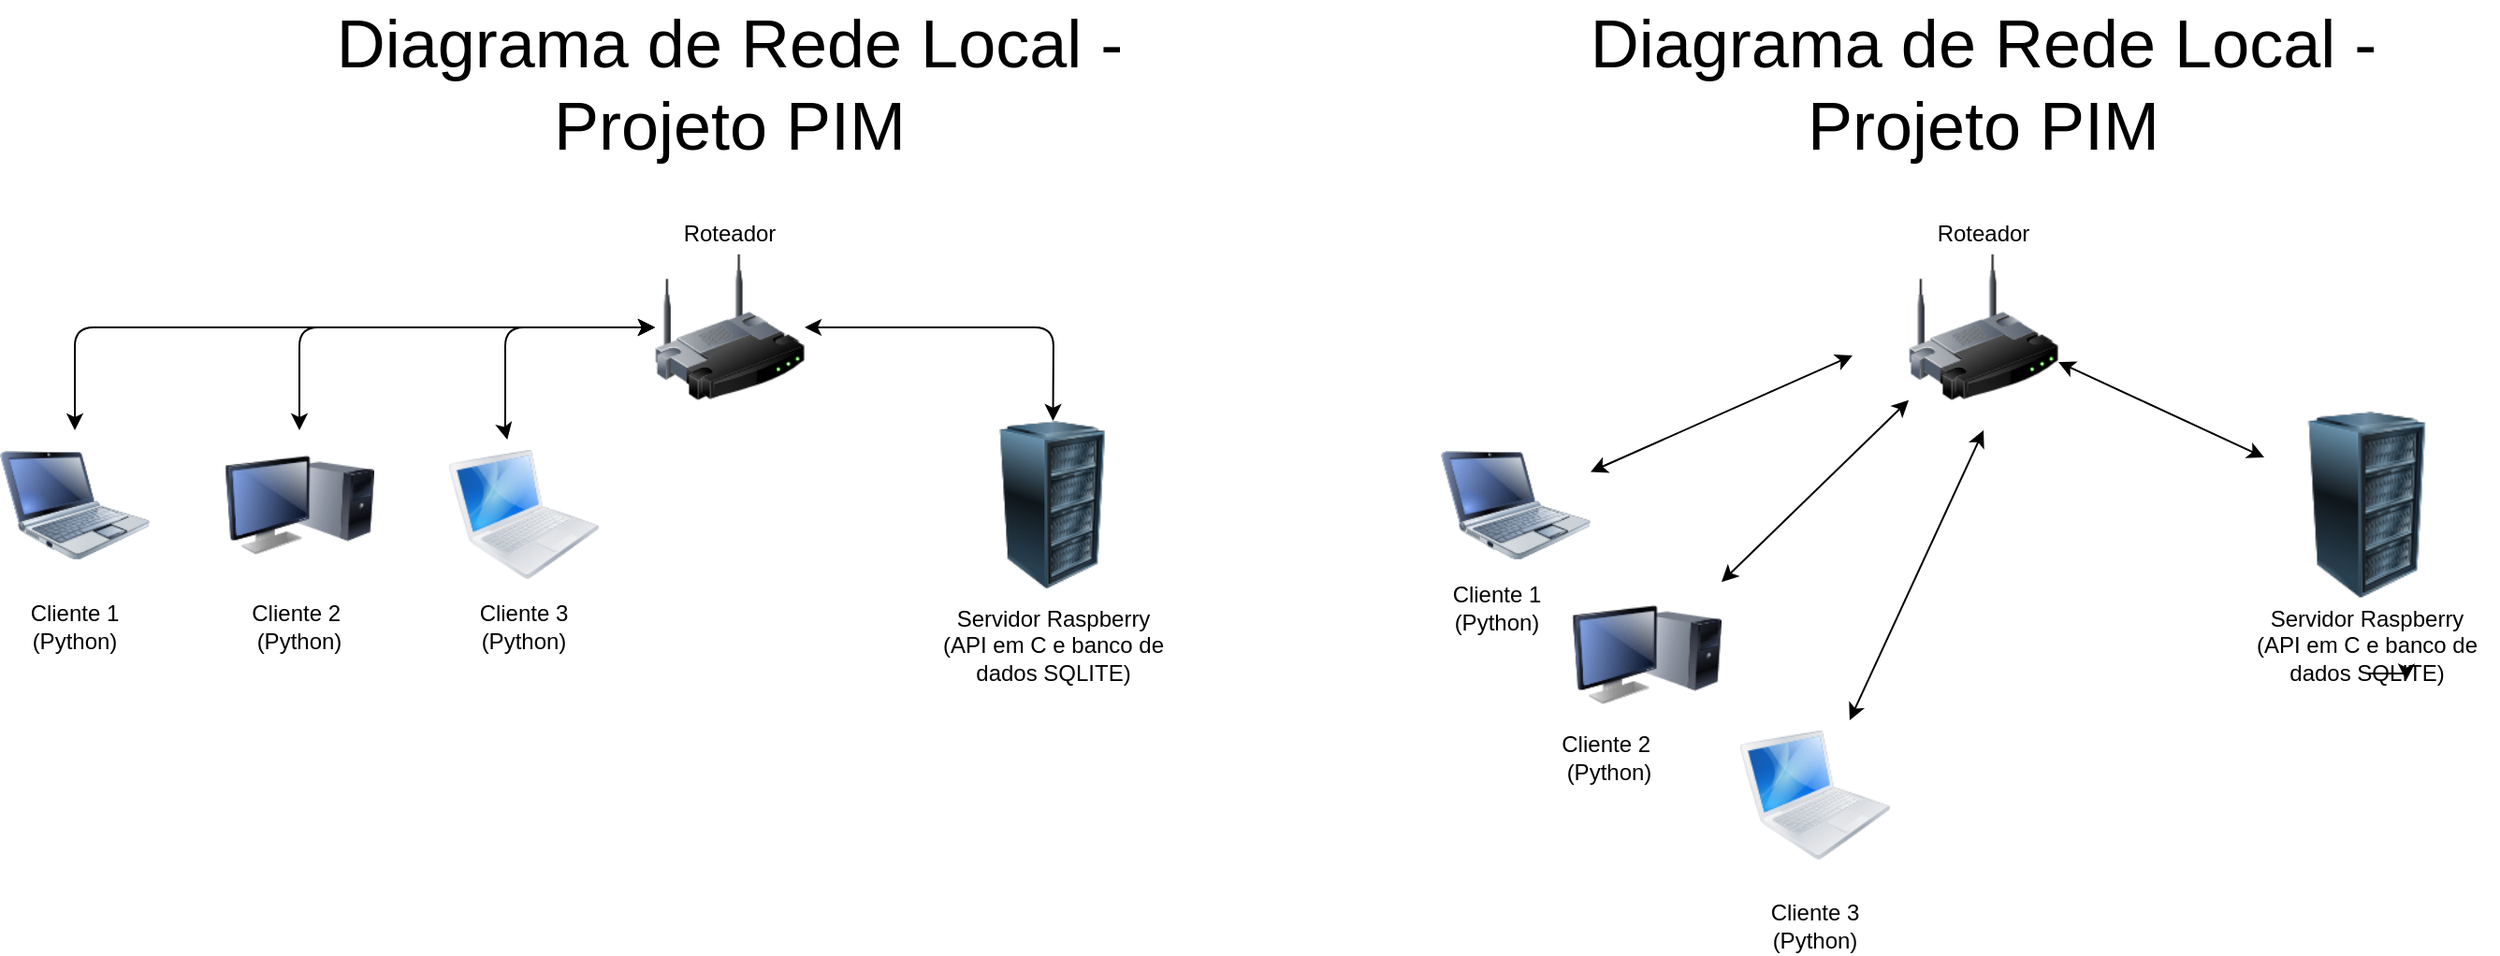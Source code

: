 <mxfile version="28.2.7">
  <diagram name="Rede Interna Cliente-Servidor" id="E_9GJKkZsFdoy5BPvCo9">
    <mxGraphModel dx="2354" dy="908" grid="1" gridSize="10" guides="1" tooltips="1" connect="1" arrows="1" fold="1" page="0" pageScale="1" pageWidth="827" pageHeight="1169" math="0" shadow="0">
      <root>
        <mxCell id="0" />
        <mxCell id="1" parent="0" />
        <mxCell id="PYOOvLGiE4LWvHpQT6qN-7" style="endArrow=classic;strokeColor=#000000;startArrow=classic;startFill=1;" parent="1" source="PYOOvLGiE4LWvHpQT6qN-13" edge="1">
          <mxGeometry relative="1" as="geometry">
            <mxPoint x="420" y="170" as="sourcePoint" />
            <mxPoint x="580" y="200" as="targetPoint" />
          </mxGeometry>
        </mxCell>
        <mxCell id="PYOOvLGiE4LWvHpQT6qN-8" style="endArrow=classic;strokeColor=#000000;startArrow=classic;startFill=1;" parent="1" source="PYOOvLGiE4LWvHpQT6qN-16" target="PYOOvLGiE4LWvHpQT6qN-11" edge="1">
          <mxGeometry relative="1" as="geometry">
            <mxPoint x="410" y="250" as="sourcePoint" />
            <mxPoint x="510" y="250" as="targetPoint" />
          </mxGeometry>
        </mxCell>
        <mxCell id="PYOOvLGiE4LWvHpQT6qN-9" style="endArrow=classic;strokeColor=#000000;startArrow=classic;startFill=1;" parent="1" source="PYOOvLGiE4LWvHpQT6qN-14" edge="1">
          <mxGeometry relative="1" as="geometry">
            <mxPoint x="410" y="328.947" as="sourcePoint" />
            <mxPoint x="650" y="240" as="targetPoint" />
          </mxGeometry>
        </mxCell>
        <mxCell id="PYOOvLGiE4LWvHpQT6qN-10" style="endArrow=classic;strokeColor=#000000;startArrow=classic;startFill=1;" parent="1" source="PYOOvLGiE4LWvHpQT6qN-11" target="PYOOvLGiE4LWvHpQT6qN-15" edge="1">
          <mxGeometry relative="1" as="geometry">
            <mxPoint x="610" y="250" as="sourcePoint" />
            <mxPoint x="710" y="250" as="targetPoint" />
          </mxGeometry>
        </mxCell>
        <mxCell id="PYOOvLGiE4LWvHpQT6qN-11" value="" style="image;html=1;image=img/lib/clip_art/networking/Wireless_Router_128x128.png" parent="1" vertex="1">
          <mxGeometry x="610" y="145" width="80" height="80" as="geometry" />
        </mxCell>
        <mxCell id="PYOOvLGiE4LWvHpQT6qN-13" value="" style="image;html=1;image=img/lib/clip_art/computers/Netbook_128x128.png" parent="1" vertex="1">
          <mxGeometry x="360" y="240" width="80" height="80" as="geometry" />
        </mxCell>
        <mxCell id="PYOOvLGiE4LWvHpQT6qN-14" value="" style="image;html=1;image=img/lib/clip_art/computers/MacBook_128x128.png" parent="1" vertex="1">
          <mxGeometry x="520" y="395" width="80" height="80" as="geometry" />
        </mxCell>
        <mxCell id="PYOOvLGiE4LWvHpQT6qN-15" value="" style="image;html=1;image=img/lib/clip_art/computers/Server_Rack_128x128.png" parent="1" vertex="1">
          <mxGeometry x="800" y="230" width="110" height="100" as="geometry" />
        </mxCell>
        <mxCell id="PYOOvLGiE4LWvHpQT6qN-16" value="" style="image;html=1;image=img/lib/clip_art/computers/Monitor_Tower_128x128.png" parent="1" vertex="1">
          <mxGeometry x="430" y="320" width="80" height="80" as="geometry" />
        </mxCell>
        <mxCell id="PYOOvLGiE4LWvHpQT6qN-17" value="Cliente 1&lt;div&gt;(Python)&lt;/div&gt;" style="text;html=1;whiteSpace=wrap;strokeColor=none;fillColor=none;align=center;verticalAlign=middle;rounded=0;" parent="1" vertex="1">
          <mxGeometry x="360" y="320" width="60" height="30" as="geometry" />
        </mxCell>
        <mxCell id="PYOOvLGiE4LWvHpQT6qN-18" value="Cliente 2&amp;nbsp;&lt;div&gt;(Python)&lt;/div&gt;" style="text;html=1;whiteSpace=wrap;strokeColor=none;fillColor=none;align=center;verticalAlign=middle;rounded=0;" parent="1" vertex="1">
          <mxGeometry x="420" y="400" width="60" height="30" as="geometry" />
        </mxCell>
        <mxCell id="PYOOvLGiE4LWvHpQT6qN-19" value="Cliente 3&lt;div&gt;(Python)&lt;/div&gt;" style="text;html=1;whiteSpace=wrap;strokeColor=none;fillColor=none;align=center;verticalAlign=middle;rounded=0;" parent="1" vertex="1">
          <mxGeometry x="530" y="490" width="60" height="30" as="geometry" />
        </mxCell>
        <mxCell id="PYOOvLGiE4LWvHpQT6qN-20" value="Roteador" style="text;html=1;whiteSpace=wrap;strokeColor=none;fillColor=none;align=center;verticalAlign=middle;rounded=0;" parent="1" vertex="1">
          <mxGeometry x="620" y="120" width="60" height="30" as="geometry" />
        </mxCell>
        <mxCell id="PYOOvLGiE4LWvHpQT6qN-21" value="Servidor Raspberry&lt;div&gt;(API em C e banco de dados SQLITE)&lt;/div&gt;" style="text;html=1;whiteSpace=wrap;strokeColor=none;fillColor=none;align=center;verticalAlign=middle;rounded=0;" parent="1" vertex="1">
          <mxGeometry x="785" y="340" width="140" height="30" as="geometry" />
        </mxCell>
        <mxCell id="PYOOvLGiE4LWvHpQT6qN-24" value="&lt;font style=&quot;font-size: 36px;&quot;&gt;Diagrama de Rede Local - Projeto PIM&lt;/font&gt;" style="text;html=1;whiteSpace=wrap;strokeColor=none;fillColor=none;align=center;verticalAlign=middle;rounded=0;" parent="1" vertex="1">
          <mxGeometry x="425" y="10" width="450" height="90" as="geometry" />
        </mxCell>
        <mxCell id="PYOOvLGiE4LWvHpQT6qN-28" style="edgeStyle=orthogonalEdgeStyle;rounded=0;orthogonalLoop=1;jettySize=auto;html=1;exitX=0.5;exitY=1;exitDx=0;exitDy=0;entryX=0.649;entryY=1.126;entryDx=0;entryDy=0;entryPerimeter=0;" parent="1" source="PYOOvLGiE4LWvHpQT6qN-21" target="PYOOvLGiE4LWvHpQT6qN-21" edge="1">
          <mxGeometry relative="1" as="geometry" />
        </mxCell>
        <mxCell id="SlLci9jpaLUUzbEX2V99-63" style="endArrow=classic;strokeColor=#000000;startArrow=classic;startFill=1;entryX=0;entryY=0.5;entryDx=0;entryDy=0;" edge="1" parent="1" source="SlLci9jpaLUUzbEX2V99-68" target="SlLci9jpaLUUzbEX2V99-67">
          <mxGeometry relative="1" as="geometry">
            <mxPoint x="-250" y="170" as="sourcePoint" />
            <mxPoint x="-90" y="190" as="targetPoint" />
            <Array as="points">
              <mxPoint x="-370" y="185" />
            </Array>
          </mxGeometry>
        </mxCell>
        <mxCell id="SlLci9jpaLUUzbEX2V99-64" style="endArrow=classic;strokeColor=#000000;startArrow=classic;startFill=1;entryX=0;entryY=0.5;entryDx=0;entryDy=0;" edge="1" parent="1" source="SlLci9jpaLUUzbEX2V99-71" target="SlLci9jpaLUUzbEX2V99-67">
          <mxGeometry relative="1" as="geometry">
            <mxPoint x="-260" y="250" as="sourcePoint" />
            <mxPoint x="-160" y="250" as="targetPoint" />
            <Array as="points">
              <mxPoint x="-250" y="185" />
            </Array>
          </mxGeometry>
        </mxCell>
        <mxCell id="SlLci9jpaLUUzbEX2V99-65" style="endArrow=classic;strokeColor=#000000;startArrow=classic;startFill=1;entryX=0;entryY=0.5;entryDx=0;entryDy=0;" edge="1" parent="1" source="SlLci9jpaLUUzbEX2V99-69" target="SlLci9jpaLUUzbEX2V99-67">
          <mxGeometry relative="1" as="geometry">
            <mxPoint x="-260" y="328.947" as="sourcePoint" />
            <mxPoint x="-20" y="240" as="targetPoint" />
            <Array as="points">
              <mxPoint x="-140" y="240" />
              <mxPoint x="-140" y="185" />
            </Array>
          </mxGeometry>
        </mxCell>
        <mxCell id="SlLci9jpaLUUzbEX2V99-66" style="endArrow=classic;strokeColor=#000000;startArrow=classic;startFill=1;" edge="1" parent="1" source="SlLci9jpaLUUzbEX2V99-67" target="SlLci9jpaLUUzbEX2V99-70">
          <mxGeometry relative="1" as="geometry">
            <mxPoint x="-60" y="250" as="sourcePoint" />
            <mxPoint x="40" y="250" as="targetPoint" />
            <Array as="points">
              <mxPoint x="153" y="185" />
            </Array>
          </mxGeometry>
        </mxCell>
        <mxCell id="SlLci9jpaLUUzbEX2V99-67" value="" style="image;html=1;image=img/lib/clip_art/networking/Wireless_Router_128x128.png" vertex="1" parent="1">
          <mxGeometry x="-60" y="145" width="80" height="80" as="geometry" />
        </mxCell>
        <mxCell id="SlLci9jpaLUUzbEX2V99-68" value="" style="image;html=1;image=img/lib/clip_art/computers/Netbook_128x128.png" vertex="1" parent="1">
          <mxGeometry x="-410" y="240" width="80" height="80" as="geometry" />
        </mxCell>
        <mxCell id="SlLci9jpaLUUzbEX2V99-69" value="" style="image;html=1;image=img/lib/clip_art/computers/MacBook_128x128.png" vertex="1" parent="1">
          <mxGeometry x="-170" y="245" width="80" height="80" as="geometry" />
        </mxCell>
        <mxCell id="SlLci9jpaLUUzbEX2V99-70" value="" style="image;html=1;image=img/lib/clip_art/computers/Server_Rack_128x128.png" vertex="1" parent="1">
          <mxGeometry x="105" y="235" width="95" height="90" as="geometry" />
        </mxCell>
        <mxCell id="SlLci9jpaLUUzbEX2V99-71" value="" style="image;html=1;image=img/lib/clip_art/computers/Monitor_Tower_128x128.png" vertex="1" parent="1">
          <mxGeometry x="-290" y="240" width="80" height="80" as="geometry" />
        </mxCell>
        <mxCell id="SlLci9jpaLUUzbEX2V99-72" value="Cliente 1&lt;div&gt;(Python)&lt;/div&gt;" style="text;html=1;whiteSpace=wrap;strokeColor=none;fillColor=none;align=center;verticalAlign=middle;rounded=0;" vertex="1" parent="1">
          <mxGeometry x="-400" y="330" width="60" height="30" as="geometry" />
        </mxCell>
        <mxCell id="SlLci9jpaLUUzbEX2V99-73" value="Cliente 2&amp;nbsp;&lt;div&gt;(Python)&lt;/div&gt;" style="text;html=1;whiteSpace=wrap;strokeColor=none;fillColor=none;align=center;verticalAlign=middle;rounded=0;" vertex="1" parent="1">
          <mxGeometry x="-280" y="330" width="60" height="30" as="geometry" />
        </mxCell>
        <mxCell id="SlLci9jpaLUUzbEX2V99-74" value="Cliente 3&lt;div&gt;(Python)&lt;/div&gt;" style="text;html=1;whiteSpace=wrap;strokeColor=none;fillColor=none;align=center;verticalAlign=middle;rounded=0;" vertex="1" parent="1">
          <mxGeometry x="-160" y="330" width="60" height="30" as="geometry" />
        </mxCell>
        <mxCell id="SlLci9jpaLUUzbEX2V99-75" value="Roteador" style="text;html=1;whiteSpace=wrap;strokeColor=none;fillColor=none;align=center;verticalAlign=middle;rounded=0;" vertex="1" parent="1">
          <mxGeometry x="-50" y="120" width="60" height="30" as="geometry" />
        </mxCell>
        <mxCell id="SlLci9jpaLUUzbEX2V99-76" value="Servidor Raspberry&lt;div&gt;(API em C e banco de dados SQLITE)&lt;/div&gt;" style="text;html=1;whiteSpace=wrap;strokeColor=none;fillColor=none;align=center;verticalAlign=middle;rounded=0;" vertex="1" parent="1">
          <mxGeometry x="82.5" y="340" width="140" height="30" as="geometry" />
        </mxCell>
        <mxCell id="SlLci9jpaLUUzbEX2V99-77" value="&lt;font style=&quot;font-size: 36px;&quot;&gt;Diagrama de Rede Local - Projeto PIM&lt;/font&gt;" style="text;html=1;whiteSpace=wrap;strokeColor=none;fillColor=none;align=center;verticalAlign=middle;rounded=0;" vertex="1" parent="1">
          <mxGeometry x="-245" y="10" width="450" height="90" as="geometry" />
        </mxCell>
      </root>
    </mxGraphModel>
  </diagram>
</mxfile>
